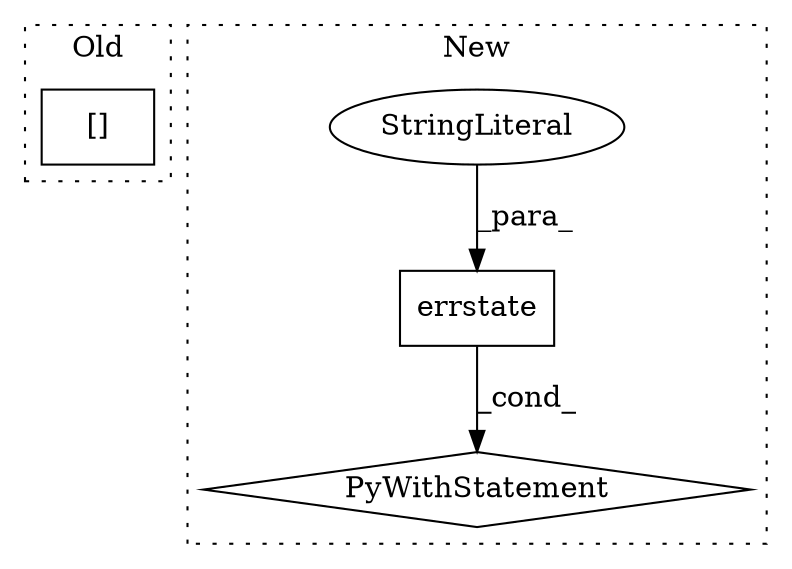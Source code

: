 digraph G {
subgraph cluster0 {
1 [label="[]" a="2" s="4396,4408" l="11,1" shape="box"];
label = "Old";
style="dotted";
}
subgraph cluster1 {
2 [label="errstate" a="32" s="4572,4598" l="9,1" shape="box"];
3 [label="PyWithStatement" a="104" s="4556,4599" l="10,2" shape="diamond"];
4 [label="StringLiteral" a="45" s="4590" l="8" shape="ellipse"];
label = "New";
style="dotted";
}
2 -> 3 [label="_cond_"];
4 -> 2 [label="_para_"];
}